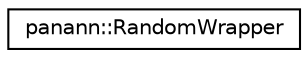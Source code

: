 digraph "Graphical Class Hierarchy"
{
  edge [fontname="Helvetica",fontsize="10",labelfontname="Helvetica",labelfontsize="10"];
  node [fontname="Helvetica",fontsize="10",shape=record];
  rankdir="LR";
  Node0 [label="panann::RandomWrapper",height=0.2,width=0.4,color="black", fillcolor="white", style="filled",URL="$classpanann_1_1RandomWrapper.html"];
}
